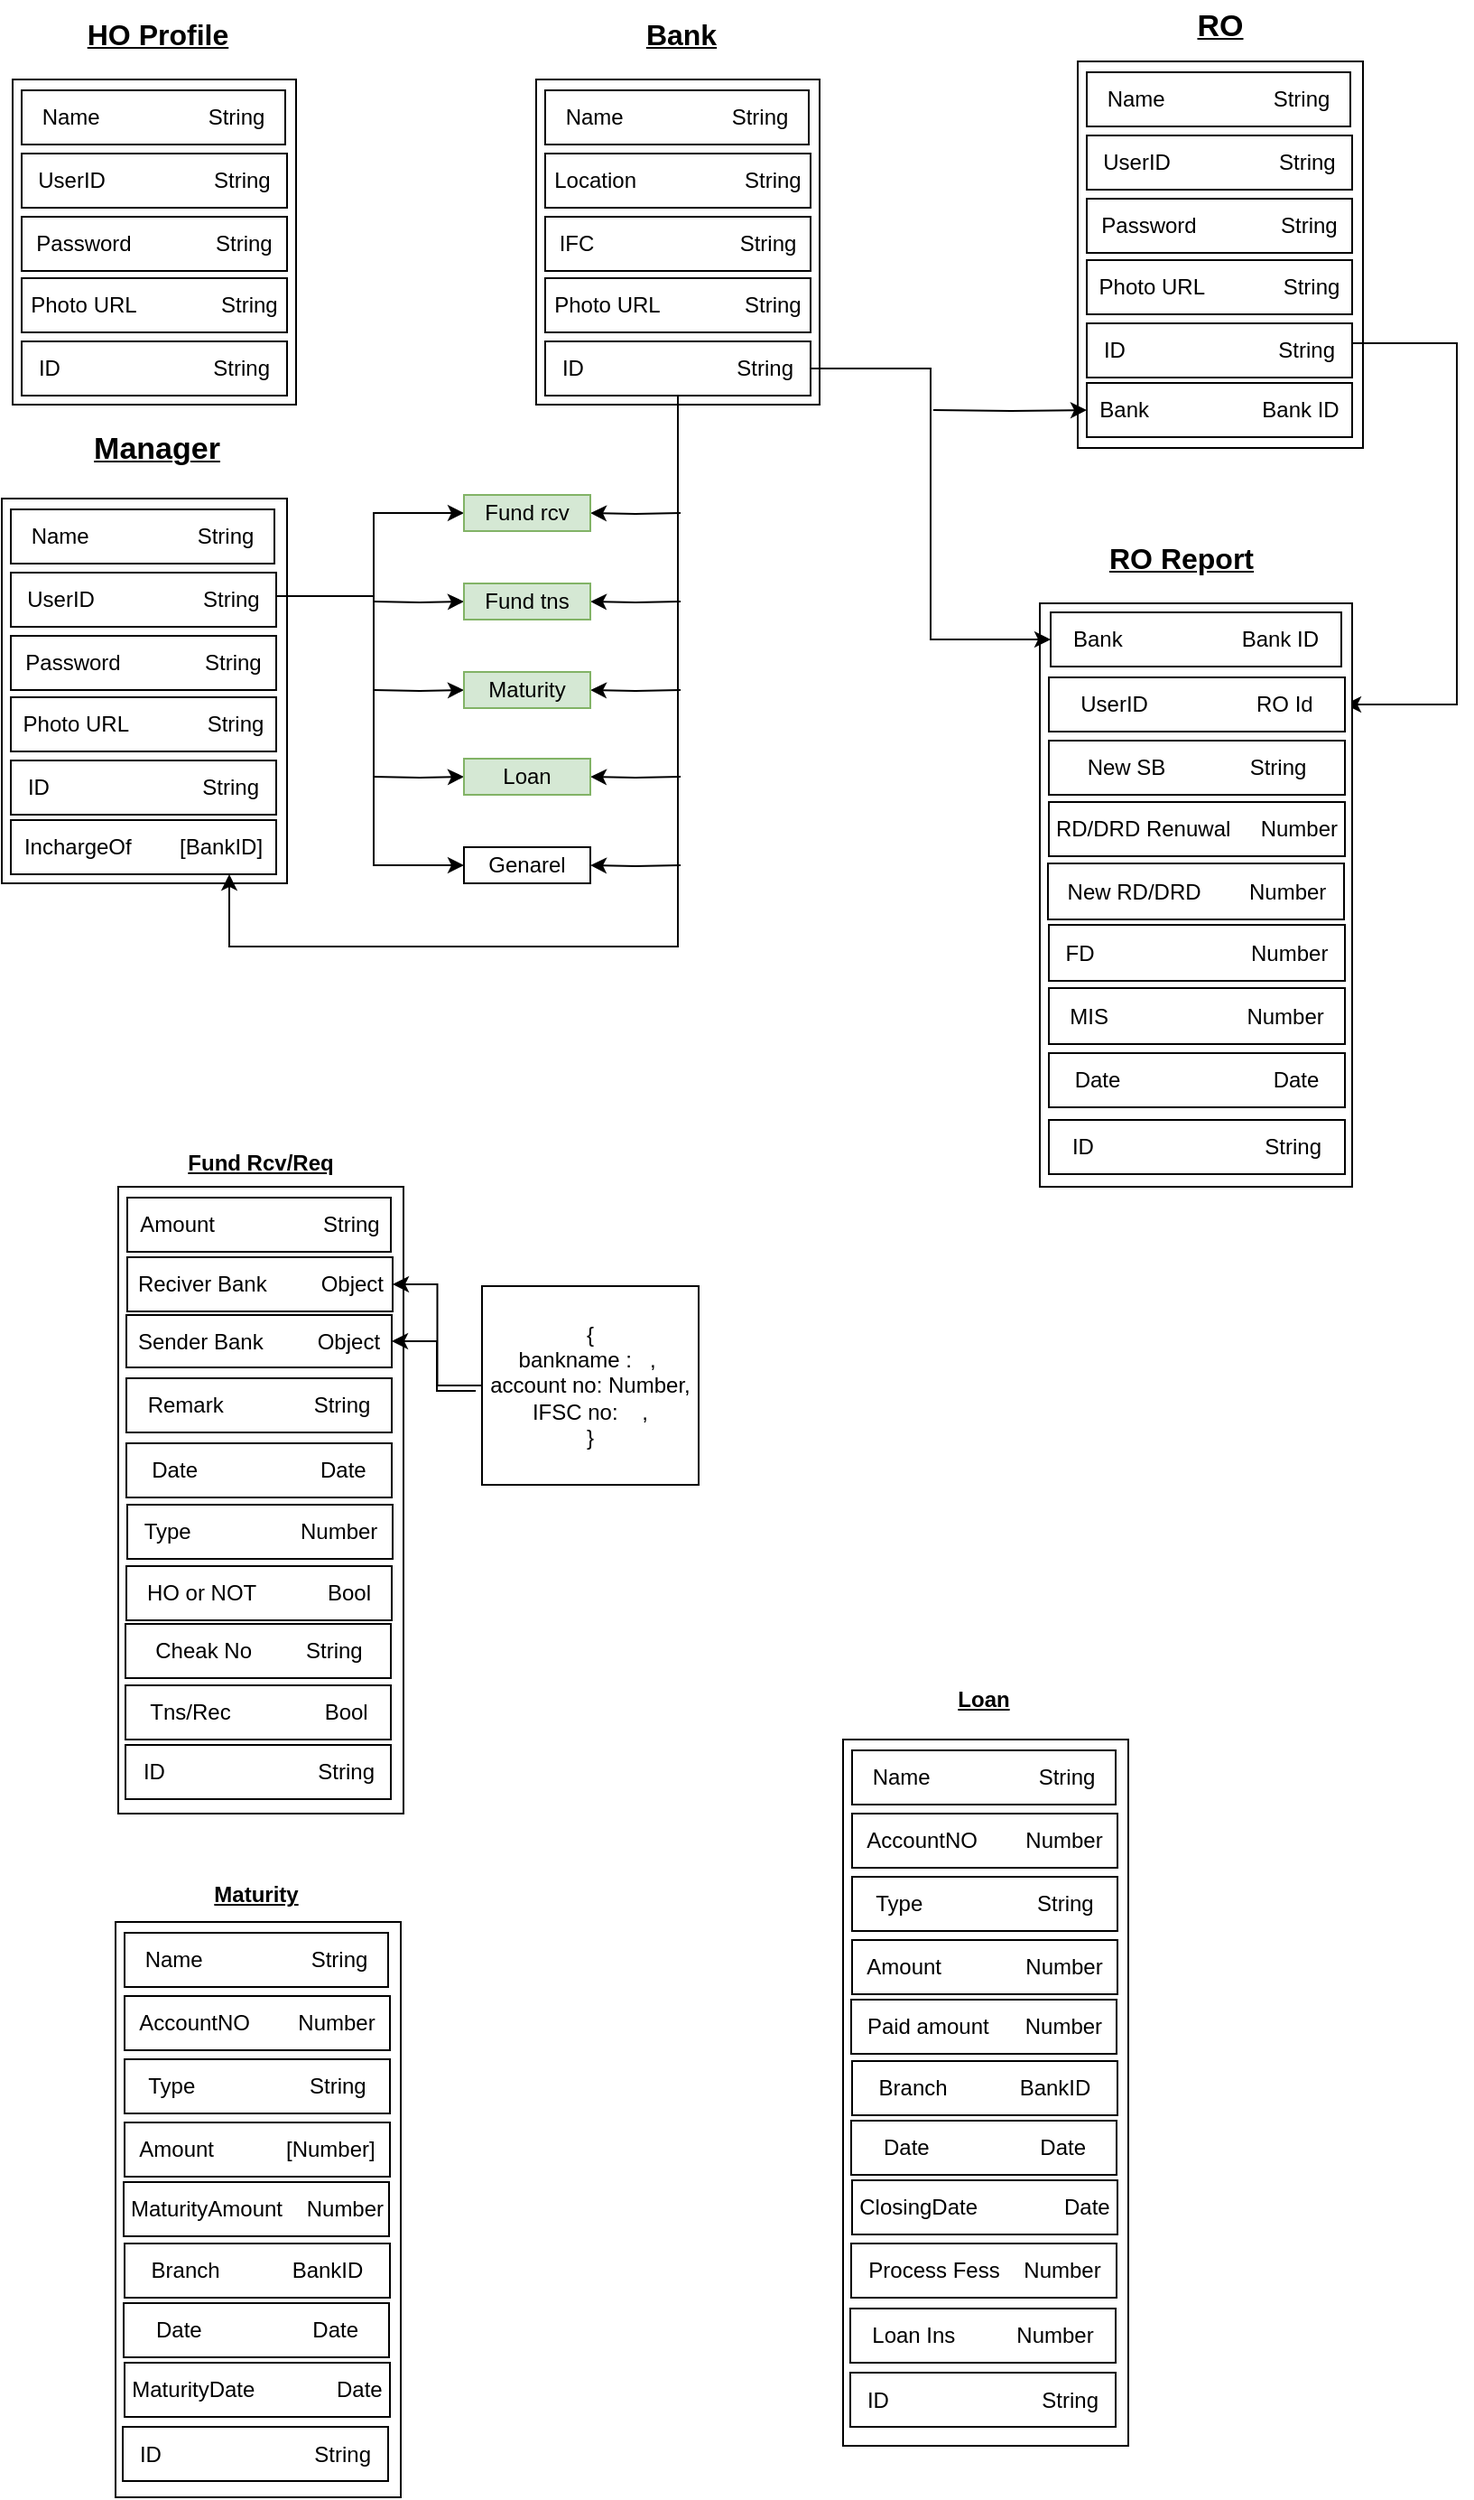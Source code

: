 <mxfile version="22.1.0" type="github">
  <diagram name="Page-1" id="z6avR5DVZLPRieBeSbfF">
    <mxGraphModel dx="955" dy="485" grid="1" gridSize="10" guides="1" tooltips="1" connect="1" arrows="1" fold="1" page="1" pageScale="1" pageWidth="850" pageHeight="1100" math="0" shadow="0">
      <root>
        <mxCell id="0" />
        <mxCell id="1" parent="0" />
        <mxCell id="5Gdjez7pxa2Upb4zRj2d-2" value="" style="rounded=0;whiteSpace=wrap;html=1;" parent="1" vertex="1">
          <mxGeometry x="30" y="60" width="157" height="180" as="geometry" />
        </mxCell>
        <mxCell id="5Gdjez7pxa2Upb4zRj2d-3" value="Name&amp;nbsp; &amp;nbsp; &amp;nbsp; &amp;nbsp; &amp;nbsp; &amp;nbsp; &amp;nbsp; &amp;nbsp; &amp;nbsp; String" style="rounded=0;whiteSpace=wrap;html=1;" parent="1" vertex="1">
          <mxGeometry x="35" y="66" width="146" height="30" as="geometry" />
        </mxCell>
        <mxCell id="5Gdjez7pxa2Upb4zRj2d-4" value="UserID&amp;nbsp; &amp;nbsp; &amp;nbsp; &amp;nbsp; &amp;nbsp; &amp;nbsp; &amp;nbsp; &amp;nbsp; &amp;nbsp; String" style="rounded=0;whiteSpace=wrap;html=1;" parent="1" vertex="1">
          <mxGeometry x="35" y="101" width="147" height="30" as="geometry" />
        </mxCell>
        <mxCell id="5Gdjez7pxa2Upb4zRj2d-5" value="Password&amp;nbsp; &amp;nbsp; &amp;nbsp; &amp;nbsp; &amp;nbsp; &amp;nbsp; &amp;nbsp; String" style="rounded=0;whiteSpace=wrap;html=1;" parent="1" vertex="1">
          <mxGeometry x="35" y="136" width="147" height="30" as="geometry" />
        </mxCell>
        <mxCell id="5Gdjez7pxa2Upb4zRj2d-6" value="Photo URL&amp;nbsp; &amp;nbsp; &amp;nbsp; &amp;nbsp; &amp;nbsp; &amp;nbsp; &amp;nbsp; String" style="rounded=0;whiteSpace=wrap;html=1;" parent="1" vertex="1">
          <mxGeometry x="35" y="170" width="147" height="30" as="geometry" />
        </mxCell>
        <mxCell id="5Gdjez7pxa2Upb4zRj2d-7" value="ID&amp;nbsp;&lt;span style=&quot;white-space: pre;&quot;&gt;&#x9;&lt;/span&gt;&lt;span style=&quot;white-space: pre;&quot;&gt;&#x9;&lt;/span&gt; &amp;nbsp; &amp;nbsp; &amp;nbsp; &amp;nbsp; &amp;nbsp; &amp;nbsp; String" style="rounded=0;whiteSpace=wrap;html=1;" parent="1" vertex="1">
          <mxGeometry x="35" y="205" width="147" height="30" as="geometry" />
        </mxCell>
        <mxCell id="5Gdjez7pxa2Upb4zRj2d-8" value="" style="rounded=0;whiteSpace=wrap;html=1;" parent="1" vertex="1">
          <mxGeometry x="24" y="292" width="158" height="213" as="geometry" />
        </mxCell>
        <mxCell id="5Gdjez7pxa2Upb4zRj2d-9" value="Name&amp;nbsp; &amp;nbsp; &amp;nbsp; &amp;nbsp; &amp;nbsp; &amp;nbsp; &amp;nbsp; &amp;nbsp; &amp;nbsp; String" style="rounded=0;whiteSpace=wrap;html=1;" parent="1" vertex="1">
          <mxGeometry x="29" y="298" width="146" height="30" as="geometry" />
        </mxCell>
        <mxCell id="5Gdjez7pxa2Upb4zRj2d-49" style="edgeStyle=orthogonalEdgeStyle;rounded=0;orthogonalLoop=1;jettySize=auto;html=1;entryX=0;entryY=0.5;entryDx=0;entryDy=0;" parent="1" source="5Gdjez7pxa2Upb4zRj2d-10" target="5Gdjez7pxa2Upb4zRj2d-43" edge="1">
          <mxGeometry relative="1" as="geometry">
            <Array as="points">
              <mxPoint x="230" y="346" />
              <mxPoint x="230" y="300" />
            </Array>
          </mxGeometry>
        </mxCell>
        <mxCell id="5Gdjez7pxa2Upb4zRj2d-10" value="UserID&amp;nbsp; &amp;nbsp; &amp;nbsp; &amp;nbsp; &amp;nbsp; &amp;nbsp; &amp;nbsp; &amp;nbsp; &amp;nbsp; String" style="rounded=0;whiteSpace=wrap;html=1;" parent="1" vertex="1">
          <mxGeometry x="29" y="333" width="147" height="30" as="geometry" />
        </mxCell>
        <mxCell id="5Gdjez7pxa2Upb4zRj2d-11" value="Password&amp;nbsp; &amp;nbsp; &amp;nbsp; &amp;nbsp; &amp;nbsp; &amp;nbsp; &amp;nbsp; String" style="rounded=0;whiteSpace=wrap;html=1;" parent="1" vertex="1">
          <mxGeometry x="29" y="368" width="147" height="30" as="geometry" />
        </mxCell>
        <mxCell id="5Gdjez7pxa2Upb4zRj2d-12" value="Photo URL&amp;nbsp; &amp;nbsp; &amp;nbsp; &amp;nbsp; &amp;nbsp; &amp;nbsp; &amp;nbsp;String" style="rounded=0;whiteSpace=wrap;html=1;" parent="1" vertex="1">
          <mxGeometry x="29" y="402" width="147" height="30" as="geometry" />
        </mxCell>
        <mxCell id="5Gdjez7pxa2Upb4zRj2d-13" value="ID&amp;nbsp;&lt;span style=&quot;white-space: pre;&quot;&gt;&#x9;&lt;/span&gt;&lt;span style=&quot;white-space: pre;&quot;&gt;&#x9;&lt;/span&gt; &amp;nbsp; &amp;nbsp; &amp;nbsp; &amp;nbsp; &amp;nbsp; &amp;nbsp; String" style="rounded=0;whiteSpace=wrap;html=1;" parent="1" vertex="1">
          <mxGeometry x="29" y="437" width="147" height="30" as="geometry" />
        </mxCell>
        <mxCell id="5Gdjez7pxa2Upb4zRj2d-14" value="&lt;u&gt;&lt;b&gt;&lt;font style=&quot;font-size: 16px;&quot;&gt;HO Profile&lt;/font&gt;&lt;/b&gt;&lt;/u&gt;" style="text;html=1;strokeColor=none;fillColor=none;align=center;verticalAlign=middle;whiteSpace=wrap;rounded=0;" parent="1" vertex="1">
          <mxGeometry x="62.5" y="20" width="95" height="30" as="geometry" />
        </mxCell>
        <mxCell id="5Gdjez7pxa2Upb4zRj2d-15" value="InchargeOf&amp;nbsp; &amp;nbsp; &amp;nbsp; &amp;nbsp; [BankID]" style="rounded=0;whiteSpace=wrap;html=1;" parent="1" vertex="1">
          <mxGeometry x="29" y="470" width="147" height="30" as="geometry" />
        </mxCell>
        <mxCell id="5Gdjez7pxa2Upb4zRj2d-16" value="&lt;b&gt;&lt;u&gt;&lt;font style=&quot;font-size: 17px;&quot;&gt;Manager&lt;/font&gt;&lt;/u&gt;&lt;/b&gt;" style="text;html=1;strokeColor=none;fillColor=none;align=center;verticalAlign=middle;whiteSpace=wrap;rounded=0;" parent="1" vertex="1">
          <mxGeometry x="80" y="250" width="60" height="30" as="geometry" />
        </mxCell>
        <mxCell id="5Gdjez7pxa2Upb4zRj2d-17" value="" style="rounded=0;whiteSpace=wrap;html=1;" parent="1" vertex="1">
          <mxGeometry x="620" y="50" width="158" height="214" as="geometry" />
        </mxCell>
        <mxCell id="5Gdjez7pxa2Upb4zRj2d-18" value="Name&amp;nbsp; &amp;nbsp; &amp;nbsp; &amp;nbsp; &amp;nbsp; &amp;nbsp; &amp;nbsp; &amp;nbsp; &amp;nbsp; String" style="rounded=0;whiteSpace=wrap;html=1;" parent="1" vertex="1">
          <mxGeometry x="625" y="56" width="146" height="30" as="geometry" />
        </mxCell>
        <mxCell id="5Gdjez7pxa2Upb4zRj2d-19" value="UserID&amp;nbsp; &amp;nbsp; &amp;nbsp; &amp;nbsp; &amp;nbsp; &amp;nbsp; &amp;nbsp; &amp;nbsp; &amp;nbsp; String" style="rounded=0;whiteSpace=wrap;html=1;" parent="1" vertex="1">
          <mxGeometry x="625" y="91" width="147" height="30" as="geometry" />
        </mxCell>
        <mxCell id="5Gdjez7pxa2Upb4zRj2d-20" value="Password&amp;nbsp; &amp;nbsp; &amp;nbsp; &amp;nbsp; &amp;nbsp; &amp;nbsp; &amp;nbsp; String" style="rounded=0;whiteSpace=wrap;html=1;" parent="1" vertex="1">
          <mxGeometry x="625" y="126" width="147" height="30" as="geometry" />
        </mxCell>
        <mxCell id="5Gdjez7pxa2Upb4zRj2d-21" value="Photo URL&amp;nbsp; &amp;nbsp; &amp;nbsp; &amp;nbsp; &amp;nbsp; &amp;nbsp; &amp;nbsp;String" style="rounded=0;whiteSpace=wrap;html=1;" parent="1" vertex="1">
          <mxGeometry x="625" y="160" width="147" height="30" as="geometry" />
        </mxCell>
        <mxCell id="5Gdjez7pxa2Upb4zRj2d-41" style="edgeStyle=orthogonalEdgeStyle;rounded=0;orthogonalLoop=1;jettySize=auto;html=1;" parent="1" source="5Gdjez7pxa2Upb4zRj2d-22" target="5Gdjez7pxa2Upb4zRj2d-27" edge="1">
          <mxGeometry relative="1" as="geometry">
            <Array as="points">
              <mxPoint x="830" y="206" />
              <mxPoint x="830" y="406" />
            </Array>
          </mxGeometry>
        </mxCell>
        <mxCell id="5Gdjez7pxa2Upb4zRj2d-22" value="ID&amp;nbsp;&lt;span style=&quot;white-space: pre;&quot;&gt;&#x9;&lt;/span&gt;&lt;span style=&quot;white-space: pre;&quot;&gt;&#x9;&lt;/span&gt; &amp;nbsp; &amp;nbsp; &amp;nbsp; &amp;nbsp; &amp;nbsp; &amp;nbsp; String" style="rounded=0;whiteSpace=wrap;html=1;" parent="1" vertex="1">
          <mxGeometry x="625" y="195" width="147" height="30" as="geometry" />
        </mxCell>
        <mxCell id="5Gdjez7pxa2Upb4zRj2d-65" style="edgeStyle=orthogonalEdgeStyle;rounded=0;orthogonalLoop=1;jettySize=auto;html=1;" parent="1" target="5Gdjez7pxa2Upb4zRj2d-23" edge="1">
          <mxGeometry relative="1" as="geometry">
            <mxPoint x="540" y="243" as="sourcePoint" />
          </mxGeometry>
        </mxCell>
        <mxCell id="5Gdjez7pxa2Upb4zRj2d-23" value="Bank&amp;nbsp; &lt;span style=&quot;white-space: pre;&quot;&gt;&#x9;&lt;/span&gt;&lt;span style=&quot;white-space: pre;&quot;&gt;&#x9;&lt;/span&gt;&amp;nbsp; &amp;nbsp;Bank ID" style="rounded=0;whiteSpace=wrap;html=1;" parent="1" vertex="1">
          <mxGeometry x="625" y="228" width="147" height="30" as="geometry" />
        </mxCell>
        <mxCell id="5Gdjez7pxa2Upb4zRj2d-24" value="&lt;span style=&quot;font-size: 17px;&quot;&gt;&lt;b&gt;&lt;u&gt;RO&lt;/u&gt;&lt;/b&gt;&lt;/span&gt;" style="text;html=1;strokeColor=none;fillColor=none;align=center;verticalAlign=middle;whiteSpace=wrap;rounded=0;" parent="1" vertex="1">
          <mxGeometry x="668.5" y="16" width="60" height="30" as="geometry" />
        </mxCell>
        <mxCell id="5Gdjez7pxa2Upb4zRj2d-25" value="" style="rounded=0;whiteSpace=wrap;html=1;" parent="1" vertex="1">
          <mxGeometry x="599" y="350" width="173" height="323" as="geometry" />
        </mxCell>
        <mxCell id="5Gdjez7pxa2Upb4zRj2d-27" value="UserID&amp;nbsp; &amp;nbsp; &amp;nbsp; &amp;nbsp; &amp;nbsp; &amp;nbsp; &amp;nbsp; &amp;nbsp; &amp;nbsp; RO Id" style="rounded=0;whiteSpace=wrap;html=1;" parent="1" vertex="1">
          <mxGeometry x="604" y="391" width="164" height="30" as="geometry" />
        </mxCell>
        <mxCell id="5Gdjez7pxa2Upb4zRj2d-28" value="New SB&amp;nbsp; &amp;nbsp; &amp;nbsp; &amp;nbsp; &amp;nbsp; &amp;nbsp; &amp;nbsp; String" style="rounded=0;whiteSpace=wrap;html=1;" parent="1" vertex="1">
          <mxGeometry x="604" y="426" width="164" height="30" as="geometry" />
        </mxCell>
        <mxCell id="5Gdjez7pxa2Upb4zRj2d-29" value="RD/DRD Renuwal&amp;nbsp; &amp;nbsp; &amp;nbsp;Number" style="rounded=0;whiteSpace=wrap;html=1;" parent="1" vertex="1">
          <mxGeometry x="604" y="460" width="164" height="30" as="geometry" />
        </mxCell>
        <mxCell id="5Gdjez7pxa2Upb4zRj2d-30" value="ID&amp;nbsp;&lt;span style=&quot;white-space: pre;&quot;&gt;&#x9;&amp;nbsp;&#x9;&lt;/span&gt;&amp;nbsp; &amp;nbsp; &amp;nbsp; &amp;nbsp; &amp;nbsp; &amp;nbsp; &amp;nbsp; &amp;nbsp; String" style="rounded=0;whiteSpace=wrap;html=1;" parent="1" vertex="1">
          <mxGeometry x="604" y="636" width="164" height="30" as="geometry" />
        </mxCell>
        <mxCell id="5Gdjez7pxa2Upb4zRj2d-31" value="&lt;span style=&quot;font-size: 16px;&quot;&gt;&lt;b&gt;&lt;u&gt;RO Report&lt;/u&gt;&lt;/b&gt;&lt;/span&gt;" style="text;html=1;strokeColor=none;fillColor=none;align=center;verticalAlign=middle;whiteSpace=wrap;rounded=0;" parent="1" vertex="1">
          <mxGeometry x="629.5" y="310" width="95" height="30" as="geometry" />
        </mxCell>
        <mxCell id="5Gdjez7pxa2Upb4zRj2d-34" value="New RD/DRD&amp;nbsp;&lt;span style=&quot;&quot;&gt;&lt;span style=&quot;&quot;&gt;&amp;nbsp;&amp;nbsp;&amp;nbsp;&amp;nbsp;&lt;/span&gt;&lt;/span&gt;&lt;span style=&quot;&quot;&gt;&lt;span style=&quot;&quot;&gt;&amp;nbsp;&amp;nbsp;&amp;nbsp;&lt;/span&gt;&lt;/span&gt;Number" style="rounded=0;whiteSpace=wrap;html=1;" parent="1" vertex="1">
          <mxGeometry x="603.5" y="494" width="164" height="31" as="geometry" />
        </mxCell>
        <mxCell id="5Gdjez7pxa2Upb4zRj2d-35" value="FD&amp;nbsp; &amp;nbsp;&lt;span style=&quot;&quot;&gt;&lt;span style=&quot;white-space: pre;&quot;&gt;&amp;nbsp;&amp;nbsp;&amp;nbsp;&amp;nbsp;&lt;/span&gt;&lt;/span&gt;&lt;span style=&quot;&quot;&gt;&lt;span style=&quot;white-space: pre;&quot;&gt;&amp;nbsp;&amp;nbsp;&amp;nbsp;&amp;nbsp;&lt;/span&gt;&lt;/span&gt;&amp;nbsp;&lt;span style=&quot;&quot;&gt;&lt;span style=&quot;&quot;&gt;&amp;nbsp; &amp;nbsp; &amp;nbsp; &amp;nbsp; &amp;nbsp; &amp;nbsp;&lt;/span&gt;&lt;/span&gt;&lt;span style=&quot;&quot;&gt;&lt;span style=&quot;&quot;&gt;&amp;nbsp; &amp;nbsp;&lt;/span&gt;&lt;/span&gt;Number" style="rounded=0;whiteSpace=wrap;html=1;" parent="1" vertex="1">
          <mxGeometry x="604" y="528" width="164" height="31" as="geometry" />
        </mxCell>
        <mxCell id="5Gdjez7pxa2Upb4zRj2d-36" value="MIS&amp;nbsp; &lt;span style=&quot;&quot;&gt;&lt;span style=&quot;white-space: pre;&quot;&gt;&amp;nbsp;&amp;nbsp;&amp;nbsp;&amp;nbsp;&lt;/span&gt;&lt;/span&gt;&amp;nbsp;&lt;span style=&quot;&quot;&gt;&lt;span style=&quot;&quot;&gt;&amp;nbsp;&amp;nbsp;&amp;nbsp;&amp;nbsp;&lt;/span&gt;&lt;/span&gt;&lt;span style=&quot;&quot;&gt;&lt;span style=&quot;&quot;&gt;&amp;nbsp;&amp;nbsp;&amp;nbsp;&amp;nbsp;&lt;/span&gt;&lt;/span&gt;&amp;nbsp;&lt;span style=&quot;&quot;&gt;&lt;span style=&quot;&quot;&gt;&amp;nbsp;&amp;nbsp;&amp;nbsp;&amp;nbsp;&lt;/span&gt;&lt;/span&gt;&lt;span style=&quot;&quot;&gt;&lt;span style=&quot;&quot;&gt;&amp;nbsp; &amp;nbsp;&lt;/span&gt;&lt;/span&gt;Number" style="rounded=0;whiteSpace=wrap;html=1;" parent="1" vertex="1">
          <mxGeometry x="604" y="563" width="164" height="31" as="geometry" />
        </mxCell>
        <mxCell id="5Gdjez7pxa2Upb4zRj2d-37" value="Bank&amp;nbsp; &amp;nbsp; &amp;nbsp; &amp;nbsp;&amp;nbsp;&amp;nbsp;&lt;span style=&quot;white-space: pre;&quot;&gt;&#x9;&lt;/span&gt; &amp;nbsp; &amp;nbsp;Bank ID" style="rounded=0;whiteSpace=wrap;html=1;" parent="1" vertex="1">
          <mxGeometry x="605" y="355" width="161" height="30" as="geometry" />
        </mxCell>
        <mxCell id="5Gdjez7pxa2Upb4zRj2d-42" value="Date&lt;span style=&quot;white-space: pre;&quot;&gt;&#x9;&amp;nbsp;&#x9;&lt;/span&gt;&amp;nbsp;&amp;nbsp; &amp;nbsp; &amp;nbsp; &amp;nbsp; Date" style="rounded=0;whiteSpace=wrap;html=1;" parent="1" vertex="1">
          <mxGeometry x="604" y="599" width="164" height="30" as="geometry" />
        </mxCell>
        <mxCell id="5Gdjez7pxa2Upb4zRj2d-67" style="edgeStyle=orthogonalEdgeStyle;rounded=0;orthogonalLoop=1;jettySize=auto;html=1;" parent="1" target="5Gdjez7pxa2Upb4zRj2d-43" edge="1">
          <mxGeometry relative="1" as="geometry">
            <mxPoint x="400" y="300" as="sourcePoint" />
          </mxGeometry>
        </mxCell>
        <mxCell id="5Gdjez7pxa2Upb4zRj2d-43" value="&lt;span style=&quot;border-color: var(--border-color); color: rgb(0, 0, 0); font-family: Helvetica; font-size: 12px; font-style: normal; font-variant-ligatures: normal; font-variant-caps: normal; font-weight: 400; letter-spacing: normal; orphans: 2; text-align: center; text-indent: 0px; text-transform: none; widows: 2; word-spacing: 0px; -webkit-text-stroke-width: 0px; background-color: initial; text-decoration-thickness: initial; text-decoration-style: initial; text-decoration-color: initial;&quot;&gt;Fund rcv&lt;/span&gt;" style="rounded=0;whiteSpace=wrap;html=1;fillColor=#d5e8d4;strokeColor=#82b366;" parent="1" vertex="1">
          <mxGeometry x="280" y="290" width="70" height="20" as="geometry" />
        </mxCell>
        <mxCell id="5Gdjez7pxa2Upb4zRj2d-54" style="edgeStyle=orthogonalEdgeStyle;rounded=0;orthogonalLoop=1;jettySize=auto;html=1;" parent="1" target="5Gdjez7pxa2Upb4zRj2d-44" edge="1">
          <mxGeometry relative="1" as="geometry">
            <mxPoint x="230" y="349" as="sourcePoint" />
          </mxGeometry>
        </mxCell>
        <mxCell id="5Gdjez7pxa2Upb4zRj2d-68" style="edgeStyle=orthogonalEdgeStyle;rounded=0;orthogonalLoop=1;jettySize=auto;html=1;" parent="1" target="5Gdjez7pxa2Upb4zRj2d-44" edge="1">
          <mxGeometry relative="1" as="geometry">
            <mxPoint x="400" y="349.0" as="sourcePoint" />
          </mxGeometry>
        </mxCell>
        <mxCell id="5Gdjez7pxa2Upb4zRj2d-44" value="&lt;span style=&quot;border-color: var(--border-color); color: rgb(0, 0, 0); font-family: Helvetica; font-size: 12px; font-style: normal; font-variant-ligatures: normal; font-variant-caps: normal; font-weight: 400; letter-spacing: normal; orphans: 2; text-align: center; text-indent: 0px; text-transform: none; widows: 2; word-spacing: 0px; -webkit-text-stroke-width: 0px; background-color: initial; text-decoration-thickness: initial; text-decoration-style: initial; text-decoration-color: initial;&quot;&gt;Fund&amp;nbsp;&lt;/span&gt;tns" style="rounded=0;whiteSpace=wrap;html=1;fillColor=#d5e8d4;strokeColor=#82b366;" parent="1" vertex="1">
          <mxGeometry x="280" y="339" width="70" height="20" as="geometry" />
        </mxCell>
        <mxCell id="5Gdjez7pxa2Upb4zRj2d-53" style="edgeStyle=orthogonalEdgeStyle;rounded=0;orthogonalLoop=1;jettySize=auto;html=1;" parent="1" target="5Gdjez7pxa2Upb4zRj2d-45" edge="1">
          <mxGeometry relative="1" as="geometry">
            <mxPoint x="230" y="398" as="sourcePoint" />
          </mxGeometry>
        </mxCell>
        <mxCell id="5Gdjez7pxa2Upb4zRj2d-69" style="edgeStyle=orthogonalEdgeStyle;rounded=0;orthogonalLoop=1;jettySize=auto;html=1;" parent="1" target="5Gdjez7pxa2Upb4zRj2d-45" edge="1">
          <mxGeometry relative="1" as="geometry">
            <mxPoint x="400" y="398" as="sourcePoint" />
          </mxGeometry>
        </mxCell>
        <mxCell id="5Gdjez7pxa2Upb4zRj2d-45" value="Maturity" style="rounded=0;whiteSpace=wrap;html=1;fillColor=#d5e8d4;strokeColor=#82b366;" parent="1" vertex="1">
          <mxGeometry x="280" y="388" width="70" height="20" as="geometry" />
        </mxCell>
        <mxCell id="5Gdjez7pxa2Upb4zRj2d-52" style="edgeStyle=orthogonalEdgeStyle;rounded=0;orthogonalLoop=1;jettySize=auto;html=1;" parent="1" target="5Gdjez7pxa2Upb4zRj2d-46" edge="1">
          <mxGeometry relative="1" as="geometry">
            <mxPoint x="230" y="446" as="sourcePoint" />
          </mxGeometry>
        </mxCell>
        <mxCell id="5Gdjez7pxa2Upb4zRj2d-70" style="edgeStyle=orthogonalEdgeStyle;rounded=0;orthogonalLoop=1;jettySize=auto;html=1;" parent="1" target="5Gdjez7pxa2Upb4zRj2d-46" edge="1">
          <mxGeometry relative="1" as="geometry">
            <mxPoint x="400" y="446" as="sourcePoint" />
          </mxGeometry>
        </mxCell>
        <mxCell id="5Gdjez7pxa2Upb4zRj2d-46" value="Loan" style="rounded=0;whiteSpace=wrap;html=1;fillColor=#d5e8d4;strokeColor=#82b366;" parent="1" vertex="1">
          <mxGeometry x="280" y="436" width="70" height="20" as="geometry" />
        </mxCell>
        <mxCell id="5Gdjez7pxa2Upb4zRj2d-51" style="edgeStyle=orthogonalEdgeStyle;rounded=0;orthogonalLoop=1;jettySize=auto;html=1;" parent="1" target="5Gdjez7pxa2Upb4zRj2d-47" edge="1">
          <mxGeometry relative="1" as="geometry">
            <mxPoint x="230" y="340" as="sourcePoint" />
            <Array as="points">
              <mxPoint x="230" y="495" />
            </Array>
          </mxGeometry>
        </mxCell>
        <mxCell id="5Gdjez7pxa2Upb4zRj2d-71" style="edgeStyle=orthogonalEdgeStyle;rounded=0;orthogonalLoop=1;jettySize=auto;html=1;" parent="1" target="5Gdjez7pxa2Upb4zRj2d-47" edge="1">
          <mxGeometry relative="1" as="geometry">
            <mxPoint x="400" y="495" as="sourcePoint" />
          </mxGeometry>
        </mxCell>
        <mxCell id="5Gdjez7pxa2Upb4zRj2d-47" value="Genarel" style="rounded=0;whiteSpace=wrap;html=1;" parent="1" vertex="1">
          <mxGeometry x="280" y="485" width="70" height="20" as="geometry" />
        </mxCell>
        <mxCell id="5Gdjez7pxa2Upb4zRj2d-56" value="" style="rounded=0;whiteSpace=wrap;html=1;" parent="1" vertex="1">
          <mxGeometry x="320" y="60" width="157" height="180" as="geometry" />
        </mxCell>
        <mxCell id="5Gdjez7pxa2Upb4zRj2d-57" value="Name&amp;nbsp; &amp;nbsp; &amp;nbsp; &amp;nbsp; &amp;nbsp; &amp;nbsp; &amp;nbsp; &amp;nbsp; &amp;nbsp; String" style="rounded=0;whiteSpace=wrap;html=1;" parent="1" vertex="1">
          <mxGeometry x="325" y="66" width="146" height="30" as="geometry" />
        </mxCell>
        <mxCell id="5Gdjez7pxa2Upb4zRj2d-58" value="Location&amp;nbsp; &amp;nbsp; &amp;nbsp; &amp;nbsp; &amp;nbsp; &amp;nbsp; &amp;nbsp; &amp;nbsp; &amp;nbsp; String" style="rounded=0;whiteSpace=wrap;html=1;" parent="1" vertex="1">
          <mxGeometry x="325" y="101" width="147" height="30" as="geometry" />
        </mxCell>
        <mxCell id="5Gdjez7pxa2Upb4zRj2d-59" value="IFC&lt;span style=&quot;white-space: pre;&quot;&gt;&#x9;&lt;/span&gt;&lt;span style=&quot;white-space: pre;&quot;&gt;&#x9;&lt;/span&gt;&amp;nbsp; &amp;nbsp; &amp;nbsp; &amp;nbsp; &amp;nbsp; &amp;nbsp; &amp;nbsp; String" style="rounded=0;whiteSpace=wrap;html=1;" parent="1" vertex="1">
          <mxGeometry x="325" y="136" width="147" height="30" as="geometry" />
        </mxCell>
        <mxCell id="5Gdjez7pxa2Upb4zRj2d-60" value="Photo URL&amp;nbsp; &amp;nbsp; &amp;nbsp; &amp;nbsp; &amp;nbsp; &amp;nbsp; &amp;nbsp; String" style="rounded=0;whiteSpace=wrap;html=1;" parent="1" vertex="1">
          <mxGeometry x="325" y="170" width="147" height="30" as="geometry" />
        </mxCell>
        <mxCell id="5Gdjez7pxa2Upb4zRj2d-64" style="edgeStyle=orthogonalEdgeStyle;rounded=0;orthogonalLoop=1;jettySize=auto;html=1;entryX=0;entryY=0.5;entryDx=0;entryDy=0;" parent="1" source="5Gdjez7pxa2Upb4zRj2d-61" target="5Gdjez7pxa2Upb4zRj2d-37" edge="1">
          <mxGeometry relative="1" as="geometry" />
        </mxCell>
        <mxCell id="5Gdjez7pxa2Upb4zRj2d-66" style="edgeStyle=orthogonalEdgeStyle;rounded=0;orthogonalLoop=1;jettySize=auto;html=1;" parent="1" source="5Gdjez7pxa2Upb4zRj2d-61" target="5Gdjez7pxa2Upb4zRj2d-15" edge="1">
          <mxGeometry relative="1" as="geometry">
            <Array as="points">
              <mxPoint x="399" y="540" />
              <mxPoint x="150" y="540" />
            </Array>
          </mxGeometry>
        </mxCell>
        <mxCell id="5Gdjez7pxa2Upb4zRj2d-61" value="ID&amp;nbsp;&lt;span style=&quot;white-space: pre;&quot;&gt;&#x9;&lt;/span&gt;&lt;span style=&quot;white-space: pre;&quot;&gt;&#x9;&lt;/span&gt; &amp;nbsp; &amp;nbsp; &amp;nbsp; &amp;nbsp; &amp;nbsp; &amp;nbsp; String" style="rounded=0;whiteSpace=wrap;html=1;" parent="1" vertex="1">
          <mxGeometry x="325" y="205" width="147" height="30" as="geometry" />
        </mxCell>
        <mxCell id="5Gdjez7pxa2Upb4zRj2d-62" value="&lt;span style=&quot;font-size: 16px;&quot;&gt;&lt;b&gt;&lt;u&gt;Bank&lt;/u&gt;&lt;/b&gt;&lt;/span&gt;" style="text;html=1;strokeColor=none;fillColor=none;align=center;verticalAlign=middle;whiteSpace=wrap;rounded=0;" parent="1" vertex="1">
          <mxGeometry x="352.5" y="20" width="95" height="30" as="geometry" />
        </mxCell>
        <mxCell id="traI9Uk9opV8Vcn1xb9H-1" value="" style="rounded=0;whiteSpace=wrap;html=1;" vertex="1" parent="1">
          <mxGeometry x="88.5" y="673" width="158" height="347" as="geometry" />
        </mxCell>
        <mxCell id="traI9Uk9opV8Vcn1xb9H-2" value="Amount&amp;nbsp; &amp;nbsp; &amp;nbsp; &amp;nbsp; &amp;nbsp; &amp;nbsp; &amp;nbsp; &amp;nbsp; &amp;nbsp; String" style="rounded=0;whiteSpace=wrap;html=1;" vertex="1" parent="1">
          <mxGeometry x="93.5" y="679" width="146" height="30" as="geometry" />
        </mxCell>
        <mxCell id="traI9Uk9opV8Vcn1xb9H-3" value="Reciver Bank&amp;nbsp; &amp;nbsp; &amp;nbsp; &amp;nbsp; &amp;nbsp;Object" style="rounded=0;whiteSpace=wrap;html=1;" vertex="1" parent="1">
          <mxGeometry x="93.5" y="712" width="147" height="30" as="geometry" />
        </mxCell>
        <mxCell id="traI9Uk9opV8Vcn1xb9H-6" value="Date&amp;nbsp;&lt;span style=&quot;white-space: pre;&quot;&gt;&#x9;&lt;/span&gt;&lt;span style=&quot;white-space: pre;&quot;&gt;&#x9;&lt;/span&gt;&amp;nbsp; &amp;nbsp; Date" style="rounded=0;whiteSpace=wrap;html=1;" vertex="1" parent="1">
          <mxGeometry x="93" y="815" width="147" height="30" as="geometry" />
        </mxCell>
        <mxCell id="traI9Uk9opV8Vcn1xb9H-7" value="Remark&amp;nbsp; &amp;nbsp; &amp;nbsp; &amp;nbsp; &amp;nbsp; &amp;nbsp; &amp;nbsp; &amp;nbsp;String" style="rounded=0;whiteSpace=wrap;html=1;" vertex="1" parent="1">
          <mxGeometry x="93" y="779" width="147" height="30" as="geometry" />
        </mxCell>
        <mxCell id="traI9Uk9opV8Vcn1xb9H-8" value="ID&amp;nbsp;&lt;span style=&quot;white-space: pre;&quot;&gt;&#x9;&lt;/span&gt;&lt;span style=&quot;white-space: pre;&quot;&gt;&#x9;&lt;/span&gt; &amp;nbsp; &amp;nbsp; &amp;nbsp; &amp;nbsp; &amp;nbsp; &amp;nbsp; String" style="rounded=0;whiteSpace=wrap;html=1;" vertex="1" parent="1">
          <mxGeometry x="92.5" y="982" width="147" height="30" as="geometry" />
        </mxCell>
        <mxCell id="traI9Uk9opV8Vcn1xb9H-9" value="Type&amp;nbsp; &amp;nbsp; &amp;nbsp; &lt;span style=&quot;white-space: pre;&quot;&gt;&#x9;&lt;/span&gt;&amp;nbsp; &amp;nbsp; &amp;nbsp; &amp;nbsp; &amp;nbsp; Number" style="rounded=0;whiteSpace=wrap;html=1;" vertex="1" parent="1">
          <mxGeometry x="93.5" y="849" width="147" height="30" as="geometry" />
        </mxCell>
        <mxCell id="traI9Uk9opV8Vcn1xb9H-10" value="&lt;b&gt;&lt;u&gt;Fund Rcv/Req&lt;/u&gt;&lt;/b&gt;" style="text;html=1;strokeColor=none;fillColor=none;align=center;verticalAlign=middle;whiteSpace=wrap;rounded=0;" vertex="1" parent="1">
          <mxGeometry x="126" y="646" width="83" height="27" as="geometry" />
        </mxCell>
        <mxCell id="traI9Uk9opV8Vcn1xb9H-11" value="Sender Bank&amp;nbsp; &amp;nbsp; &amp;nbsp; &amp;nbsp; &amp;nbsp;Object" style="rounded=0;whiteSpace=wrap;html=1;" vertex="1" parent="1">
          <mxGeometry x="93" y="744" width="147" height="29" as="geometry" />
        </mxCell>
        <mxCell id="traI9Uk9opV8Vcn1xb9H-12" value="HO or NOT&lt;span style=&quot;white-space: pre;&quot;&gt;&#x9;&lt;/span&gt;&amp;nbsp; &amp;nbsp; &amp;nbsp; Bool" style="rounded=0;whiteSpace=wrap;html=1;" vertex="1" parent="1">
          <mxGeometry x="93" y="883" width="147" height="30" as="geometry" />
        </mxCell>
        <mxCell id="traI9Uk9opV8Vcn1xb9H-13" value="Cheak No&amp;nbsp; &amp;nbsp; &amp;nbsp;&amp;nbsp;&lt;span style=&quot;white-space: pre;&quot;&gt;&#x9;&lt;/span&gt;&amp;nbsp;String" style="rounded=0;whiteSpace=wrap;html=1;" vertex="1" parent="1">
          <mxGeometry x="92.5" y="915" width="147" height="30" as="geometry" />
        </mxCell>
        <mxCell id="traI9Uk9opV8Vcn1xb9H-14" value="Tns/Rec&lt;span style=&quot;white-space: pre;&quot;&gt;&#x9;&lt;/span&gt;&lt;span style=&quot;white-space: pre;&quot;&gt;&#x9;&lt;/span&gt;&amp;nbsp; &amp;nbsp; &amp;nbsp;Bool" style="rounded=0;whiteSpace=wrap;html=1;" vertex="1" parent="1">
          <mxGeometry x="92.5" y="949" width="147" height="30" as="geometry" />
        </mxCell>
        <mxCell id="traI9Uk9opV8Vcn1xb9H-16" style="edgeStyle=orthogonalEdgeStyle;rounded=0;orthogonalLoop=1;jettySize=auto;html=1;entryX=1;entryY=0.5;entryDx=0;entryDy=0;" edge="1" parent="1" source="traI9Uk9opV8Vcn1xb9H-15" target="traI9Uk9opV8Vcn1xb9H-3">
          <mxGeometry relative="1" as="geometry" />
        </mxCell>
        <mxCell id="traI9Uk9opV8Vcn1xb9H-15" value="{&lt;br&gt;bankname :&amp;nbsp; &amp;nbsp;,&amp;nbsp;&lt;br&gt;account no: Number,&lt;br&gt;IFSC no:&amp;nbsp; &amp;nbsp; ,&lt;br&gt;}" style="rounded=0;whiteSpace=wrap;html=1;" vertex="1" parent="1">
          <mxGeometry x="290" y="728" width="120" height="110" as="geometry" />
        </mxCell>
        <mxCell id="traI9Uk9opV8Vcn1xb9H-17" style="edgeStyle=orthogonalEdgeStyle;rounded=0;orthogonalLoop=1;jettySize=auto;html=1;exitX=-0.029;exitY=0.527;exitDx=0;exitDy=0;exitPerimeter=0;" edge="1" parent="1" source="traI9Uk9opV8Vcn1xb9H-15" target="traI9Uk9opV8Vcn1xb9H-11">
          <mxGeometry relative="1" as="geometry" />
        </mxCell>
        <mxCell id="traI9Uk9opV8Vcn1xb9H-18" value="" style="rounded=0;whiteSpace=wrap;html=1;" vertex="1" parent="1">
          <mxGeometry x="87" y="1080" width="158" height="318.5" as="geometry" />
        </mxCell>
        <mxCell id="traI9Uk9opV8Vcn1xb9H-19" value="Name&amp;nbsp; &amp;nbsp; &amp;nbsp; &amp;nbsp; &amp;nbsp; &amp;nbsp; &amp;nbsp; &amp;nbsp; &amp;nbsp; String" style="rounded=0;whiteSpace=wrap;html=1;" vertex="1" parent="1">
          <mxGeometry x="92" y="1086" width="146" height="30" as="geometry" />
        </mxCell>
        <mxCell id="traI9Uk9opV8Vcn1xb9H-20" value="AccountNO&amp;nbsp; &amp;nbsp; &amp;nbsp; &amp;nbsp; Number" style="rounded=0;whiteSpace=wrap;html=1;" vertex="1" parent="1">
          <mxGeometry x="92" y="1121" width="147" height="30" as="geometry" />
        </mxCell>
        <mxCell id="traI9Uk9opV8Vcn1xb9H-21" value="Type&amp;nbsp; &amp;nbsp; &amp;nbsp; &amp;nbsp; &amp;nbsp; &amp;nbsp; &amp;nbsp; &amp;nbsp; &amp;nbsp; &amp;nbsp;String" style="rounded=0;whiteSpace=wrap;html=1;" vertex="1" parent="1">
          <mxGeometry x="92" y="1156" width="147" height="30" as="geometry" />
        </mxCell>
        <mxCell id="traI9Uk9opV8Vcn1xb9H-22" value="Amount&amp;nbsp; &amp;nbsp; &amp;nbsp; &amp;nbsp; &amp;nbsp; &amp;nbsp; [Number]" style="rounded=0;whiteSpace=wrap;html=1;" vertex="1" parent="1">
          <mxGeometry x="92" y="1191" width="147" height="30" as="geometry" />
        </mxCell>
        <mxCell id="traI9Uk9opV8Vcn1xb9H-24" value="Branch&amp;nbsp; &amp;nbsp; &amp;nbsp; &amp;nbsp; &amp;nbsp; &amp;nbsp; BankID" style="rounded=0;whiteSpace=wrap;html=1;" vertex="1" parent="1">
          <mxGeometry x="92" y="1258" width="147" height="30" as="geometry" />
        </mxCell>
        <mxCell id="traI9Uk9opV8Vcn1xb9H-25" value="MaturityAmount&lt;span style=&quot;&quot;&gt;&lt;span style=&quot;white-space: pre;&quot;&gt;&amp;nbsp;&amp;nbsp;&lt;/span&gt;&lt;/span&gt;&lt;span style=&quot;&quot;&gt;&lt;span style=&quot;white-space: pre;&quot;&gt;&amp;nbsp;&lt;/span&gt;&lt;/span&gt;&amp;nbsp;Number" style="rounded=0;whiteSpace=wrap;html=1;" vertex="1" parent="1">
          <mxGeometry x="91.5" y="1224" width="147" height="30" as="geometry" />
        </mxCell>
        <mxCell id="traI9Uk9opV8Vcn1xb9H-26" value="ID&amp;nbsp;&lt;span style=&quot;white-space: pre;&quot;&gt;&#x9;&lt;/span&gt;&lt;span style=&quot;white-space: pre;&quot;&gt;&#x9;&lt;/span&gt; &amp;nbsp; &amp;nbsp; &amp;nbsp; &amp;nbsp; &amp;nbsp; &amp;nbsp; String" style="rounded=0;whiteSpace=wrap;html=1;" vertex="1" parent="1">
          <mxGeometry x="91" y="1359.5" width="147" height="30" as="geometry" />
        </mxCell>
        <mxCell id="traI9Uk9opV8Vcn1xb9H-27" value="Date&lt;span style=&quot;white-space: pre;&quot;&gt;&#x9;&lt;/span&gt;&lt;span style=&quot;white-space: pre;&quot;&gt;&#x9;&lt;/span&gt;&amp;nbsp; Date" style="rounded=0;whiteSpace=wrap;html=1;" vertex="1" parent="1">
          <mxGeometry x="91.5" y="1291" width="147" height="30" as="geometry" />
        </mxCell>
        <mxCell id="traI9Uk9opV8Vcn1xb9H-28" value="MaturityDate&lt;span style=&quot;white-space: pre;&quot;&gt;&#x9;&lt;/span&gt;&lt;span style=&quot;white-space: pre;&quot;&gt;&#x9;&lt;/span&gt;&amp;nbsp; Date" style="rounded=0;whiteSpace=wrap;html=1;" vertex="1" parent="1">
          <mxGeometry x="92" y="1324" width="147" height="30" as="geometry" />
        </mxCell>
        <mxCell id="traI9Uk9opV8Vcn1xb9H-29" value="&lt;b&gt;&lt;u&gt;Maturity&lt;/u&gt;&lt;/b&gt;" style="text;html=1;strokeColor=none;fillColor=none;align=center;verticalAlign=middle;whiteSpace=wrap;rounded=0;" vertex="1" parent="1">
          <mxGeometry x="134.5" y="1050" width="60" height="30" as="geometry" />
        </mxCell>
        <mxCell id="traI9Uk9opV8Vcn1xb9H-30" value="" style="rounded=0;whiteSpace=wrap;html=1;" vertex="1" parent="1">
          <mxGeometry x="490" y="979" width="158" height="391" as="geometry" />
        </mxCell>
        <mxCell id="traI9Uk9opV8Vcn1xb9H-31" value="Name&amp;nbsp; &amp;nbsp; &amp;nbsp; &amp;nbsp; &amp;nbsp; &amp;nbsp; &amp;nbsp; &amp;nbsp; &amp;nbsp; String" style="rounded=0;whiteSpace=wrap;html=1;" vertex="1" parent="1">
          <mxGeometry x="495" y="985" width="146" height="30" as="geometry" />
        </mxCell>
        <mxCell id="traI9Uk9opV8Vcn1xb9H-32" value="AccountNO&amp;nbsp; &amp;nbsp; &amp;nbsp; &amp;nbsp; Number" style="rounded=0;whiteSpace=wrap;html=1;" vertex="1" parent="1">
          <mxGeometry x="495" y="1020" width="147" height="30" as="geometry" />
        </mxCell>
        <mxCell id="traI9Uk9opV8Vcn1xb9H-33" value="Type&amp;nbsp; &amp;nbsp; &amp;nbsp; &amp;nbsp; &amp;nbsp; &amp;nbsp; &amp;nbsp; &amp;nbsp; &amp;nbsp; &amp;nbsp;String" style="rounded=0;whiteSpace=wrap;html=1;" vertex="1" parent="1">
          <mxGeometry x="495" y="1055" width="147" height="30" as="geometry" />
        </mxCell>
        <mxCell id="traI9Uk9opV8Vcn1xb9H-34" value="Amount&amp;nbsp; &amp;nbsp; &amp;nbsp; &amp;nbsp; &amp;nbsp; &amp;nbsp; &amp;nbsp; Number" style="rounded=0;whiteSpace=wrap;html=1;" vertex="1" parent="1">
          <mxGeometry x="495" y="1090" width="147" height="30" as="geometry" />
        </mxCell>
        <mxCell id="traI9Uk9opV8Vcn1xb9H-35" value="Branch&amp;nbsp; &amp;nbsp; &amp;nbsp; &amp;nbsp; &amp;nbsp; &amp;nbsp; BankID" style="rounded=0;whiteSpace=wrap;html=1;" vertex="1" parent="1">
          <mxGeometry x="495" y="1157" width="147" height="30" as="geometry" />
        </mxCell>
        <mxCell id="traI9Uk9opV8Vcn1xb9H-36" value="&lt;span style=&quot;&quot;&gt;Paid amount&lt;span style=&quot;white-space: pre;&quot;&gt;&amp;nbsp;&amp;nbsp;&lt;/span&gt;&lt;/span&gt;&lt;span style=&quot;&quot;&gt;&lt;span style=&quot;white-space: pre;&quot;&gt;&amp;nbsp;  &lt;/span&gt;&lt;/span&gt;&amp;nbsp;Number" style="rounded=0;whiteSpace=wrap;html=1;" vertex="1" parent="1">
          <mxGeometry x="494.5" y="1123" width="147" height="30" as="geometry" />
        </mxCell>
        <mxCell id="traI9Uk9opV8Vcn1xb9H-37" value="ID&amp;nbsp;&lt;span style=&quot;white-space: pre;&quot;&gt;&#x9;&lt;/span&gt;&lt;span style=&quot;white-space: pre;&quot;&gt;&#x9;&lt;/span&gt; &amp;nbsp; &amp;nbsp; &amp;nbsp; &amp;nbsp; &amp;nbsp; &amp;nbsp; String" style="rounded=0;whiteSpace=wrap;html=1;" vertex="1" parent="1">
          <mxGeometry x="494" y="1329.5" width="147" height="30" as="geometry" />
        </mxCell>
        <mxCell id="traI9Uk9opV8Vcn1xb9H-38" value="Date&lt;span style=&quot;white-space: pre;&quot;&gt;&#x9;&lt;/span&gt;&lt;span style=&quot;white-space: pre;&quot;&gt;&#x9;&lt;/span&gt;&amp;nbsp; Date" style="rounded=0;whiteSpace=wrap;html=1;" vertex="1" parent="1">
          <mxGeometry x="494.5" y="1190" width="147" height="30" as="geometry" />
        </mxCell>
        <mxCell id="traI9Uk9opV8Vcn1xb9H-39" value="ClosingDate&lt;span style=&quot;white-space: pre;&quot;&gt;&#x9;&lt;/span&gt;&lt;span style=&quot;white-space: pre;&quot;&gt;&#x9;&lt;/span&gt;&amp;nbsp; Date" style="rounded=0;whiteSpace=wrap;html=1;" vertex="1" parent="1">
          <mxGeometry x="495" y="1223" width="147" height="30" as="geometry" />
        </mxCell>
        <mxCell id="traI9Uk9opV8Vcn1xb9H-40" value="Loan Ins&amp;nbsp;&lt;span style=&quot;white-space: pre;&quot;&gt;&#x9;&lt;/span&gt;&lt;span style=&quot;white-space: pre;&quot;&gt;&#x9;&lt;/span&gt;Number" style="rounded=0;whiteSpace=wrap;html=1;" vertex="1" parent="1">
          <mxGeometry x="494" y="1294" width="147" height="30" as="geometry" />
        </mxCell>
        <mxCell id="traI9Uk9opV8Vcn1xb9H-41" value="Process Fess&amp;nbsp; &amp;nbsp; Number" style="rounded=0;whiteSpace=wrap;html=1;" vertex="1" parent="1">
          <mxGeometry x="494.5" y="1258" width="147" height="30" as="geometry" />
        </mxCell>
        <mxCell id="traI9Uk9opV8Vcn1xb9H-42" value="&lt;b&gt;&lt;u&gt;Loan&lt;/u&gt;&lt;/b&gt;" style="text;html=1;strokeColor=none;fillColor=none;align=center;verticalAlign=middle;whiteSpace=wrap;rounded=0;" vertex="1" parent="1">
          <mxGeometry x="537.5" y="942" width="60" height="30" as="geometry" />
        </mxCell>
      </root>
    </mxGraphModel>
  </diagram>
</mxfile>
